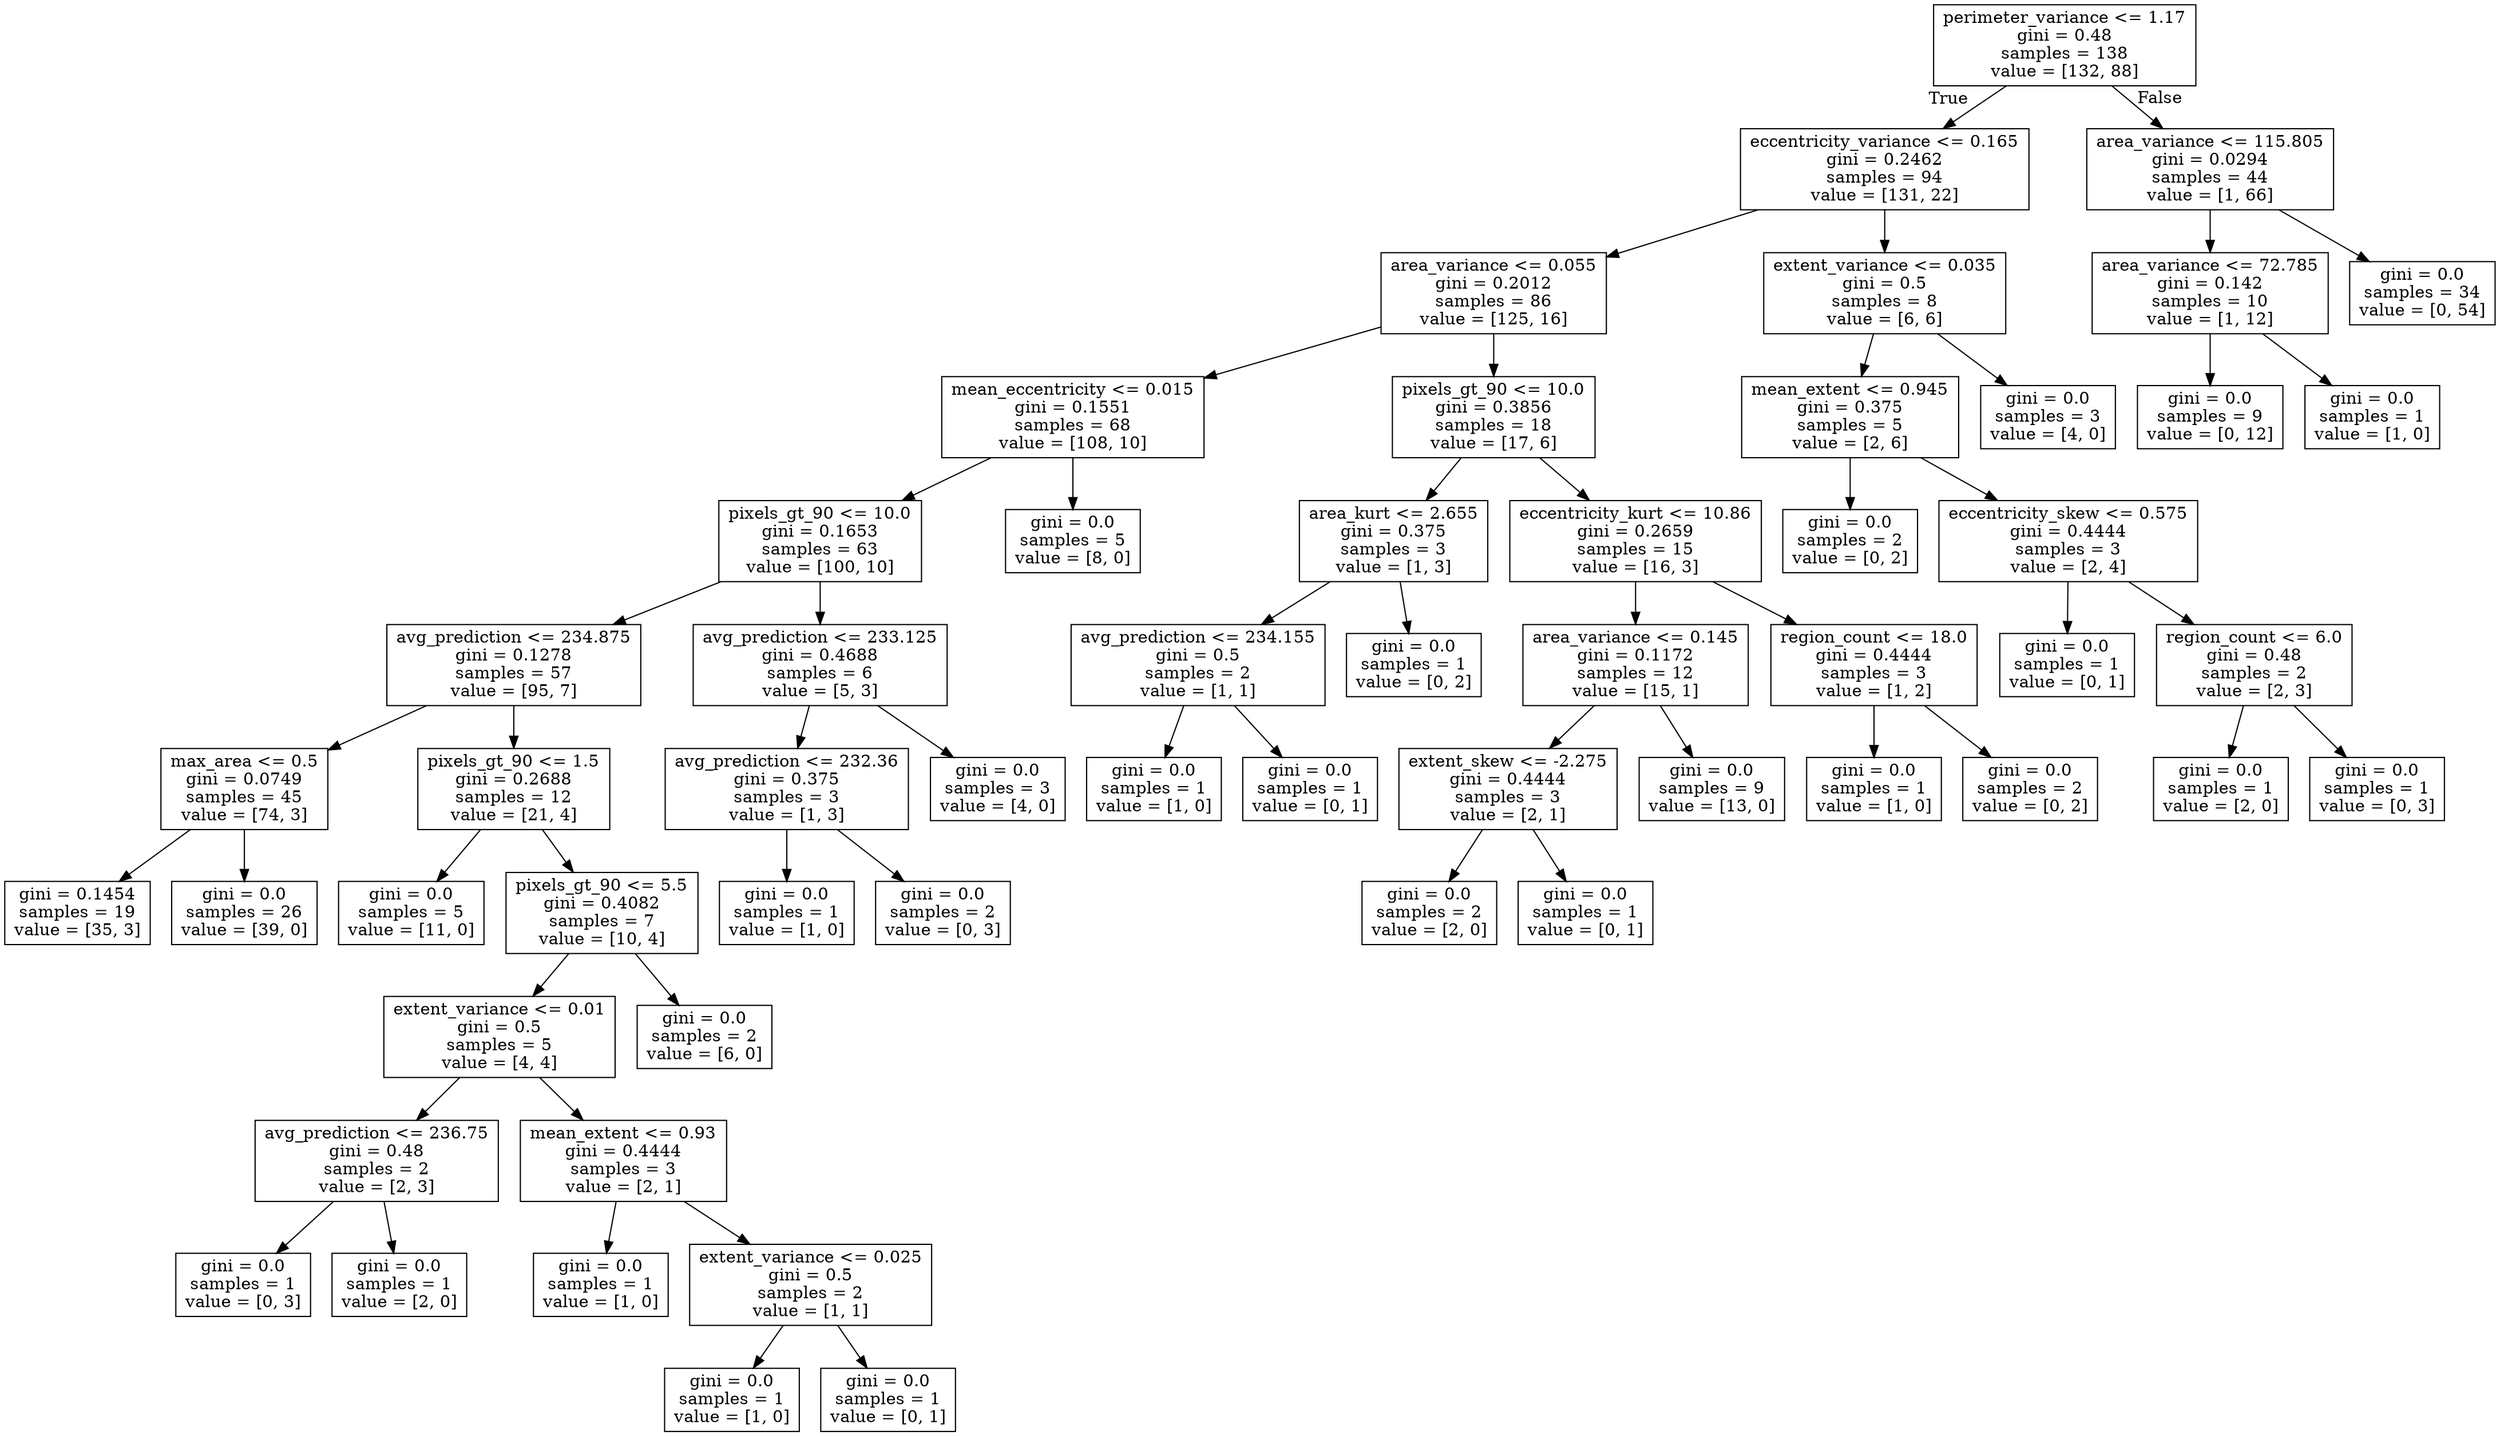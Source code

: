 digraph Tree {
node [shape=box] ;
0 [label="perimeter_variance <= 1.17\ngini = 0.48\nsamples = 138\nvalue = [132, 88]"] ;
1 [label="eccentricity_variance <= 0.165\ngini = 0.2462\nsamples = 94\nvalue = [131, 22]"] ;
0 -> 1 [labeldistance=2.5, labelangle=45, headlabel="True"] ;
2 [label="area_variance <= 0.055\ngini = 0.2012\nsamples = 86\nvalue = [125, 16]"] ;
1 -> 2 ;
3 [label="mean_eccentricity <= 0.015\ngini = 0.1551\nsamples = 68\nvalue = [108, 10]"] ;
2 -> 3 ;
4 [label="pixels_gt_90 <= 10.0\ngini = 0.1653\nsamples = 63\nvalue = [100, 10]"] ;
3 -> 4 ;
5 [label="avg_prediction <= 234.875\ngini = 0.1278\nsamples = 57\nvalue = [95, 7]"] ;
4 -> 5 ;
6 [label="max_area <= 0.5\ngini = 0.0749\nsamples = 45\nvalue = [74, 3]"] ;
5 -> 6 ;
7 [label="gini = 0.1454\nsamples = 19\nvalue = [35, 3]"] ;
6 -> 7 ;
8 [label="gini = 0.0\nsamples = 26\nvalue = [39, 0]"] ;
6 -> 8 ;
9 [label="pixels_gt_90 <= 1.5\ngini = 0.2688\nsamples = 12\nvalue = [21, 4]"] ;
5 -> 9 ;
10 [label="gini = 0.0\nsamples = 5\nvalue = [11, 0]"] ;
9 -> 10 ;
11 [label="pixels_gt_90 <= 5.5\ngini = 0.4082\nsamples = 7\nvalue = [10, 4]"] ;
9 -> 11 ;
12 [label="extent_variance <= 0.01\ngini = 0.5\nsamples = 5\nvalue = [4, 4]"] ;
11 -> 12 ;
13 [label="avg_prediction <= 236.75\ngini = 0.48\nsamples = 2\nvalue = [2, 3]"] ;
12 -> 13 ;
14 [label="gini = 0.0\nsamples = 1\nvalue = [0, 3]"] ;
13 -> 14 ;
15 [label="gini = 0.0\nsamples = 1\nvalue = [2, 0]"] ;
13 -> 15 ;
16 [label="mean_extent <= 0.93\ngini = 0.4444\nsamples = 3\nvalue = [2, 1]"] ;
12 -> 16 ;
17 [label="gini = 0.0\nsamples = 1\nvalue = [1, 0]"] ;
16 -> 17 ;
18 [label="extent_variance <= 0.025\ngini = 0.5\nsamples = 2\nvalue = [1, 1]"] ;
16 -> 18 ;
19 [label="gini = 0.0\nsamples = 1\nvalue = [1, 0]"] ;
18 -> 19 ;
20 [label="gini = 0.0\nsamples = 1\nvalue = [0, 1]"] ;
18 -> 20 ;
21 [label="gini = 0.0\nsamples = 2\nvalue = [6, 0]"] ;
11 -> 21 ;
22 [label="avg_prediction <= 233.125\ngini = 0.4688\nsamples = 6\nvalue = [5, 3]"] ;
4 -> 22 ;
23 [label="avg_prediction <= 232.36\ngini = 0.375\nsamples = 3\nvalue = [1, 3]"] ;
22 -> 23 ;
24 [label="gini = 0.0\nsamples = 1\nvalue = [1, 0]"] ;
23 -> 24 ;
25 [label="gini = 0.0\nsamples = 2\nvalue = [0, 3]"] ;
23 -> 25 ;
26 [label="gini = 0.0\nsamples = 3\nvalue = [4, 0]"] ;
22 -> 26 ;
27 [label="gini = 0.0\nsamples = 5\nvalue = [8, 0]"] ;
3 -> 27 ;
28 [label="pixels_gt_90 <= 10.0\ngini = 0.3856\nsamples = 18\nvalue = [17, 6]"] ;
2 -> 28 ;
29 [label="area_kurt <= 2.655\ngini = 0.375\nsamples = 3\nvalue = [1, 3]"] ;
28 -> 29 ;
30 [label="avg_prediction <= 234.155\ngini = 0.5\nsamples = 2\nvalue = [1, 1]"] ;
29 -> 30 ;
31 [label="gini = 0.0\nsamples = 1\nvalue = [1, 0]"] ;
30 -> 31 ;
32 [label="gini = 0.0\nsamples = 1\nvalue = [0, 1]"] ;
30 -> 32 ;
33 [label="gini = 0.0\nsamples = 1\nvalue = [0, 2]"] ;
29 -> 33 ;
34 [label="eccentricity_kurt <= 10.86\ngini = 0.2659\nsamples = 15\nvalue = [16, 3]"] ;
28 -> 34 ;
35 [label="area_variance <= 0.145\ngini = 0.1172\nsamples = 12\nvalue = [15, 1]"] ;
34 -> 35 ;
36 [label="extent_skew <= -2.275\ngini = 0.4444\nsamples = 3\nvalue = [2, 1]"] ;
35 -> 36 ;
37 [label="gini = 0.0\nsamples = 2\nvalue = [2, 0]"] ;
36 -> 37 ;
38 [label="gini = 0.0\nsamples = 1\nvalue = [0, 1]"] ;
36 -> 38 ;
39 [label="gini = 0.0\nsamples = 9\nvalue = [13, 0]"] ;
35 -> 39 ;
40 [label="region_count <= 18.0\ngini = 0.4444\nsamples = 3\nvalue = [1, 2]"] ;
34 -> 40 ;
41 [label="gini = 0.0\nsamples = 1\nvalue = [1, 0]"] ;
40 -> 41 ;
42 [label="gini = 0.0\nsamples = 2\nvalue = [0, 2]"] ;
40 -> 42 ;
43 [label="extent_variance <= 0.035\ngini = 0.5\nsamples = 8\nvalue = [6, 6]"] ;
1 -> 43 ;
44 [label="mean_extent <= 0.945\ngini = 0.375\nsamples = 5\nvalue = [2, 6]"] ;
43 -> 44 ;
45 [label="gini = 0.0\nsamples = 2\nvalue = [0, 2]"] ;
44 -> 45 ;
46 [label="eccentricity_skew <= 0.575\ngini = 0.4444\nsamples = 3\nvalue = [2, 4]"] ;
44 -> 46 ;
47 [label="gini = 0.0\nsamples = 1\nvalue = [0, 1]"] ;
46 -> 47 ;
48 [label="region_count <= 6.0\ngini = 0.48\nsamples = 2\nvalue = [2, 3]"] ;
46 -> 48 ;
49 [label="gini = 0.0\nsamples = 1\nvalue = [2, 0]"] ;
48 -> 49 ;
50 [label="gini = 0.0\nsamples = 1\nvalue = [0, 3]"] ;
48 -> 50 ;
51 [label="gini = 0.0\nsamples = 3\nvalue = [4, 0]"] ;
43 -> 51 ;
52 [label="area_variance <= 115.805\ngini = 0.0294\nsamples = 44\nvalue = [1, 66]"] ;
0 -> 52 [labeldistance=2.5, labelangle=-45, headlabel="False"] ;
53 [label="area_variance <= 72.785\ngini = 0.142\nsamples = 10\nvalue = [1, 12]"] ;
52 -> 53 ;
54 [label="gini = 0.0\nsamples = 9\nvalue = [0, 12]"] ;
53 -> 54 ;
55 [label="gini = 0.0\nsamples = 1\nvalue = [1, 0]"] ;
53 -> 55 ;
56 [label="gini = 0.0\nsamples = 34\nvalue = [0, 54]"] ;
52 -> 56 ;
}